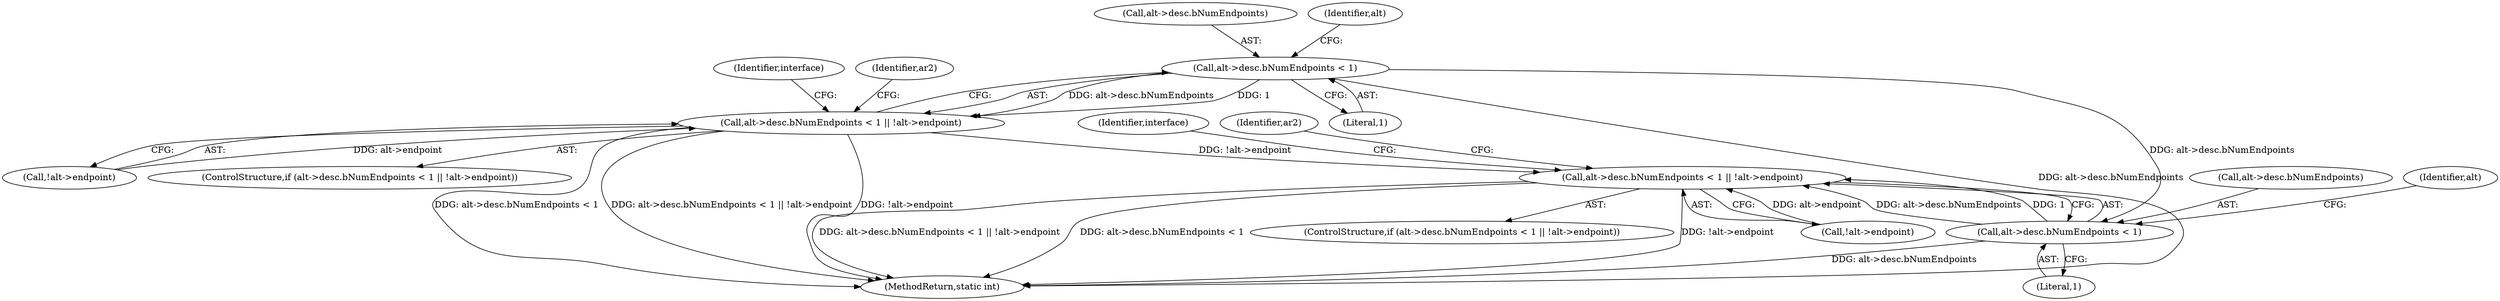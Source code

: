 digraph "0_linux_950336ba3e4a1ffd2ca60d29f6ef386dd2c7351d@pointer" {
"1000148" [label="(Call,alt->desc.bNumEndpoints < 1)"];
"1000147" [label="(Call,alt->desc.bNumEndpoints < 1 || !alt->endpoint)"];
"1000263" [label="(Call,alt->desc.bNumEndpoints < 1 || !alt->endpoint)"];
"1000264" [label="(Call,alt->desc.bNumEndpoints < 1)"];
"1000149" [label="(Call,alt->desc.bNumEndpoints)"];
"1000163" [label="(Identifier,interface)"];
"1000264" [label="(Call,alt->desc.bNumEndpoints < 1)"];
"1000155" [label="(Call,!alt->endpoint)"];
"1000154" [label="(Literal,1)"];
"1000263" [label="(Call,alt->desc.bNumEndpoints < 1 || !alt->endpoint)"];
"1000146" [label="(ControlStructure,if (alt->desc.bNumEndpoints < 1 || !alt->endpoint))"];
"1000147" [label="(Call,alt->desc.bNumEndpoints < 1 || !alt->endpoint)"];
"1000262" [label="(ControlStructure,if (alt->desc.bNumEndpoints < 1 || !alt->endpoint))"];
"1000279" [label="(Identifier,interface)"];
"1000265" [label="(Call,alt->desc.bNumEndpoints)"];
"1000291" [label="(Identifier,ar2)"];
"1000271" [label="(Call,!alt->endpoint)"];
"1000270" [label="(Literal,1)"];
"1000273" [label="(Identifier,alt)"];
"1000175" [label="(Identifier,ar2)"];
"1000157" [label="(Identifier,alt)"];
"1000148" [label="(Call,alt->desc.bNumEndpoints < 1)"];
"1000414" [label="(MethodReturn,static int)"];
"1000148" -> "1000147"  [label="AST: "];
"1000148" -> "1000154"  [label="CFG: "];
"1000149" -> "1000148"  [label="AST: "];
"1000154" -> "1000148"  [label="AST: "];
"1000157" -> "1000148"  [label="CFG: "];
"1000147" -> "1000148"  [label="CFG: "];
"1000148" -> "1000414"  [label="DDG: alt->desc.bNumEndpoints"];
"1000148" -> "1000147"  [label="DDG: alt->desc.bNumEndpoints"];
"1000148" -> "1000147"  [label="DDG: 1"];
"1000148" -> "1000264"  [label="DDG: alt->desc.bNumEndpoints"];
"1000147" -> "1000146"  [label="AST: "];
"1000147" -> "1000155"  [label="CFG: "];
"1000155" -> "1000147"  [label="AST: "];
"1000163" -> "1000147"  [label="CFG: "];
"1000175" -> "1000147"  [label="CFG: "];
"1000147" -> "1000414"  [label="DDG: !alt->endpoint"];
"1000147" -> "1000414"  [label="DDG: alt->desc.bNumEndpoints < 1"];
"1000147" -> "1000414"  [label="DDG: alt->desc.bNumEndpoints < 1 || !alt->endpoint"];
"1000155" -> "1000147"  [label="DDG: alt->endpoint"];
"1000147" -> "1000263"  [label="DDG: !alt->endpoint"];
"1000263" -> "1000262"  [label="AST: "];
"1000263" -> "1000264"  [label="CFG: "];
"1000263" -> "1000271"  [label="CFG: "];
"1000264" -> "1000263"  [label="AST: "];
"1000271" -> "1000263"  [label="AST: "];
"1000279" -> "1000263"  [label="CFG: "];
"1000291" -> "1000263"  [label="CFG: "];
"1000263" -> "1000414"  [label="DDG: alt->desc.bNumEndpoints < 1 || !alt->endpoint"];
"1000263" -> "1000414"  [label="DDG: alt->desc.bNumEndpoints < 1"];
"1000263" -> "1000414"  [label="DDG: !alt->endpoint"];
"1000264" -> "1000263"  [label="DDG: alt->desc.bNumEndpoints"];
"1000264" -> "1000263"  [label="DDG: 1"];
"1000271" -> "1000263"  [label="DDG: alt->endpoint"];
"1000264" -> "1000270"  [label="CFG: "];
"1000265" -> "1000264"  [label="AST: "];
"1000270" -> "1000264"  [label="AST: "];
"1000273" -> "1000264"  [label="CFG: "];
"1000264" -> "1000414"  [label="DDG: alt->desc.bNumEndpoints"];
}

